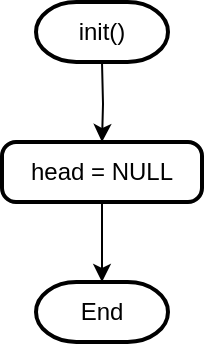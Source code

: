 <mxfile version="14.9.3" type="device"><diagram id="C5RBs43oDa-KdzZeNtuy" name="Page-1"><mxGraphModel dx="599" dy="332" grid="1" gridSize="10" guides="1" tooltips="1" connect="1" arrows="1" fold="1" page="1" pageScale="1" pageWidth="827" pageHeight="1169" math="0" shadow="0"><root><mxCell id="WIyWlLk6GJQsqaUBKTNV-0"/><mxCell id="WIyWlLk6GJQsqaUBKTNV-1" parent="WIyWlLk6GJQsqaUBKTNV-0"/><mxCell id="PogDTrU9hO3GxzdGrb-k-2" style="edgeStyle=orthogonalEdgeStyle;rounded=0;orthogonalLoop=1;jettySize=auto;html=1;entryX=0.5;entryY=0;entryDx=0;entryDy=0;" parent="WIyWlLk6GJQsqaUBKTNV-1" target="PogDTrU9hO3GxzdGrb-k-1" edge="1"><mxGeometry relative="1" as="geometry"><mxPoint x="414" y="90" as="sourcePoint"/></mxGeometry></mxCell><mxCell id="PogDTrU9hO3GxzdGrb-k-4" style="edgeStyle=orthogonalEdgeStyle;rounded=0;orthogonalLoop=1;jettySize=auto;html=1;entryX=0.5;entryY=0;entryDx=0;entryDy=0;entryPerimeter=0;" parent="WIyWlLk6GJQsqaUBKTNV-1" source="PogDTrU9hO3GxzdGrb-k-1" target="PogDTrU9hO3GxzdGrb-k-3" edge="1"><mxGeometry relative="1" as="geometry"/></mxCell><mxCell id="PogDTrU9hO3GxzdGrb-k-1" value="head = NULL" style="rounded=1;whiteSpace=wrap;html=1;absoluteArcSize=1;arcSize=14;strokeWidth=2;" parent="WIyWlLk6GJQsqaUBKTNV-1" vertex="1"><mxGeometry x="364" y="130" width="100" height="30" as="geometry"/></mxCell><mxCell id="PogDTrU9hO3GxzdGrb-k-3" value="End" style="strokeWidth=2;html=1;shape=mxgraph.flowchart.terminator;whiteSpace=wrap;" parent="WIyWlLk6GJQsqaUBKTNV-1" vertex="1"><mxGeometry x="381" y="200" width="66" height="30" as="geometry"/></mxCell><mxCell id="i1aZmfYDI9X9YDQaTDvy-0" value="init()" style="strokeWidth=2;html=1;shape=mxgraph.flowchart.terminator;whiteSpace=wrap;" vertex="1" parent="WIyWlLk6GJQsqaUBKTNV-1"><mxGeometry x="381" y="60" width="66" height="30" as="geometry"/></mxCell></root></mxGraphModel></diagram></mxfile>
